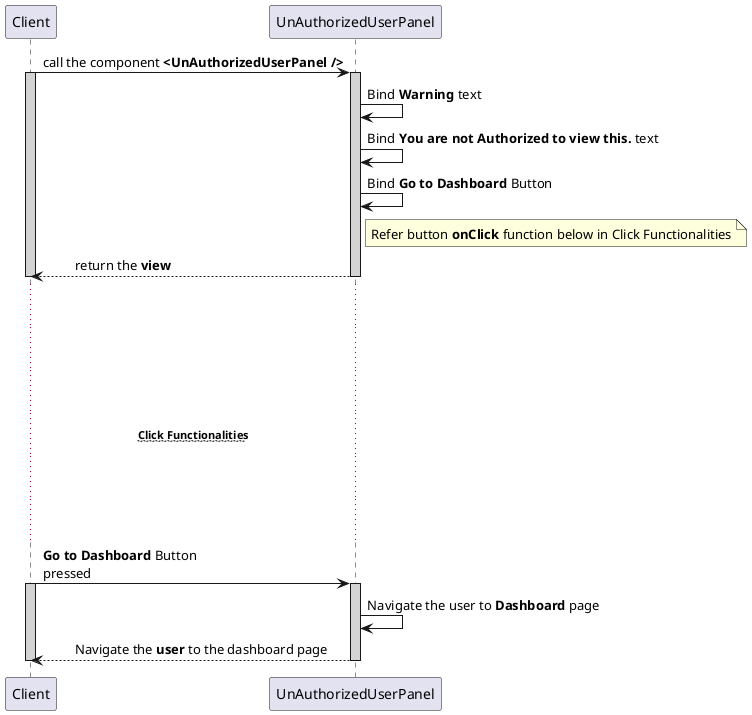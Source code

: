 @startuml UnAuthorizedUserPanel
participant Client
participant UnAuthorizedUserPanel

Client -> UnAuthorizedUserPanel : call the component **<UnAuthorizedUserPanel />**
activate Client #D3D3D3
activate UnAuthorizedUserPanel #D3D3D3

UnAuthorizedUserPanel -> UnAuthorizedUserPanel : Bind **Warning** text
UnAuthorizedUserPanel -> UnAuthorizedUserPanel : Bind **You are not Authorized to view this.** text
UnAuthorizedUserPanel -> UnAuthorizedUserPanel : Bind **Go to Dashboard** Button

note right of UnAuthorizedUserPanel: Refer button **onClick** function below in Click Functionalities

Client <-- UnAuthorizedUserPanel : \treturn the **view**
deactivate UnAuthorizedUserPanel
deactivate Client

... ...
... ...
... ...
...~~**Click Functionalities**~~...
... ...
... ...

Client -> UnAuthorizedUserPanel: **Go to Dashboard** Button \npressed
activate Client #D3D3D3
activate UnAuthorizedUserPanel #D3D3D3
UnAuthorizedUserPanel -> UnAuthorizedUserPanel : Navigate the user to **Dashboard** page
Client <-- UnAuthorizedUserPanel : \tNavigate the **user** to the dashboard page
deactivate UnAuthorizedUserPanel

deactivate Client

@enduml